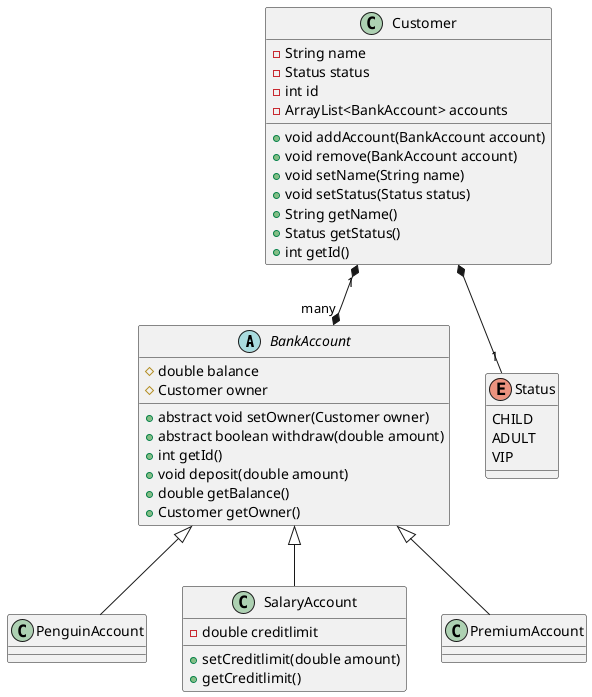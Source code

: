 @startuml
'https://plantuml.com/class-diagram

abstract class BankAccount{
    # double balance
    # Customer owner

    + abstract void setOwner(Customer owner)
    + abstract boolean withdraw(double amount)
    + int getId()
    + void deposit(double amount)
    + double getBalance()
    + Customer getOwner()
}
class PenguinAccount
class SalaryAccount{
    - double creditlimit
    + setCreditlimit(double amount)
    + getCreditlimit()
}
class PremiumAccount

class Customer{
    - String name
    - Status status
    - int id
    - ArrayList<BankAccount> accounts
   + void addAccount(BankAccount account)
   + void remove(BankAccount account)
   + void setName(String name)
   + void setStatus(Status status)
   + String getName()
   + Status getStatus()
   + int getId()
}

enum Status{
    CHILD
    ADULT
    VIP
}

BankAccount <|-- PenguinAccount
BankAccount <|-- SalaryAccount
BankAccount <|-- PremiumAccount

Customer "1"*--* "many"BankAccount
Customer  *-- "1" Status



@enduml